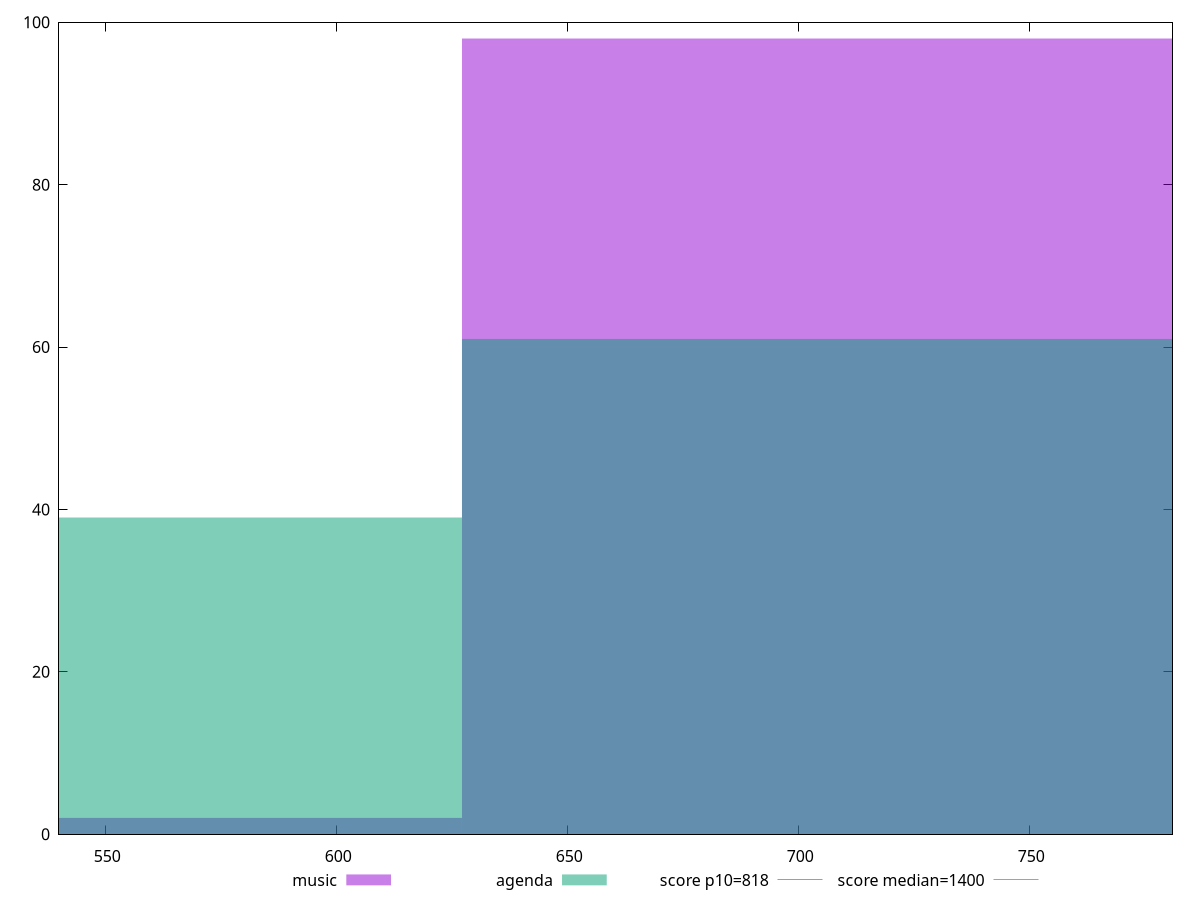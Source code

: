 reset

$music <<EOF
716.8222736023799 98
537.616705201785 2
EOF

$agenda <<EOF
716.8222736023799 61
537.616705201785 39
EOF

set key outside below
set boxwidth 179.20556840059498
set xrange [540:781]
set yrange [0:100]
set trange [0:100]
set style fill transparent solid 0.5 noborder

set parametric
set terminal svg size 640, 500 enhanced background rgb 'white'
set output "reports/report_00028_2021-02-24T12-49-42.674Z/dom-size/comparison/histogram/0_vs_1.svg"

plot $music title "music" with boxes, \
     $agenda title "agenda" with boxes, \
     818,t title "score p10=818", \
     1400,t title "score median=1400"

reset

